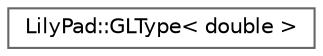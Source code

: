 digraph "Graphical Class Hierarchy"
{
 // LATEX_PDF_SIZE
  bgcolor="transparent";
  edge [fontname=Helvetica,fontsize=10,labelfontname=Helvetica,labelfontsize=10];
  node [fontname=Helvetica,fontsize=10,shape=box,height=0.2,width=0.4];
  rankdir="LR";
  Node0 [id="Node000000",label="LilyPad::GLType\< double \>",height=0.2,width=0.4,color="grey40", fillcolor="white", style="filled",URL="$structLilyPad_1_1GLType_3_01double_01_4.html",tooltip=" "];
}
